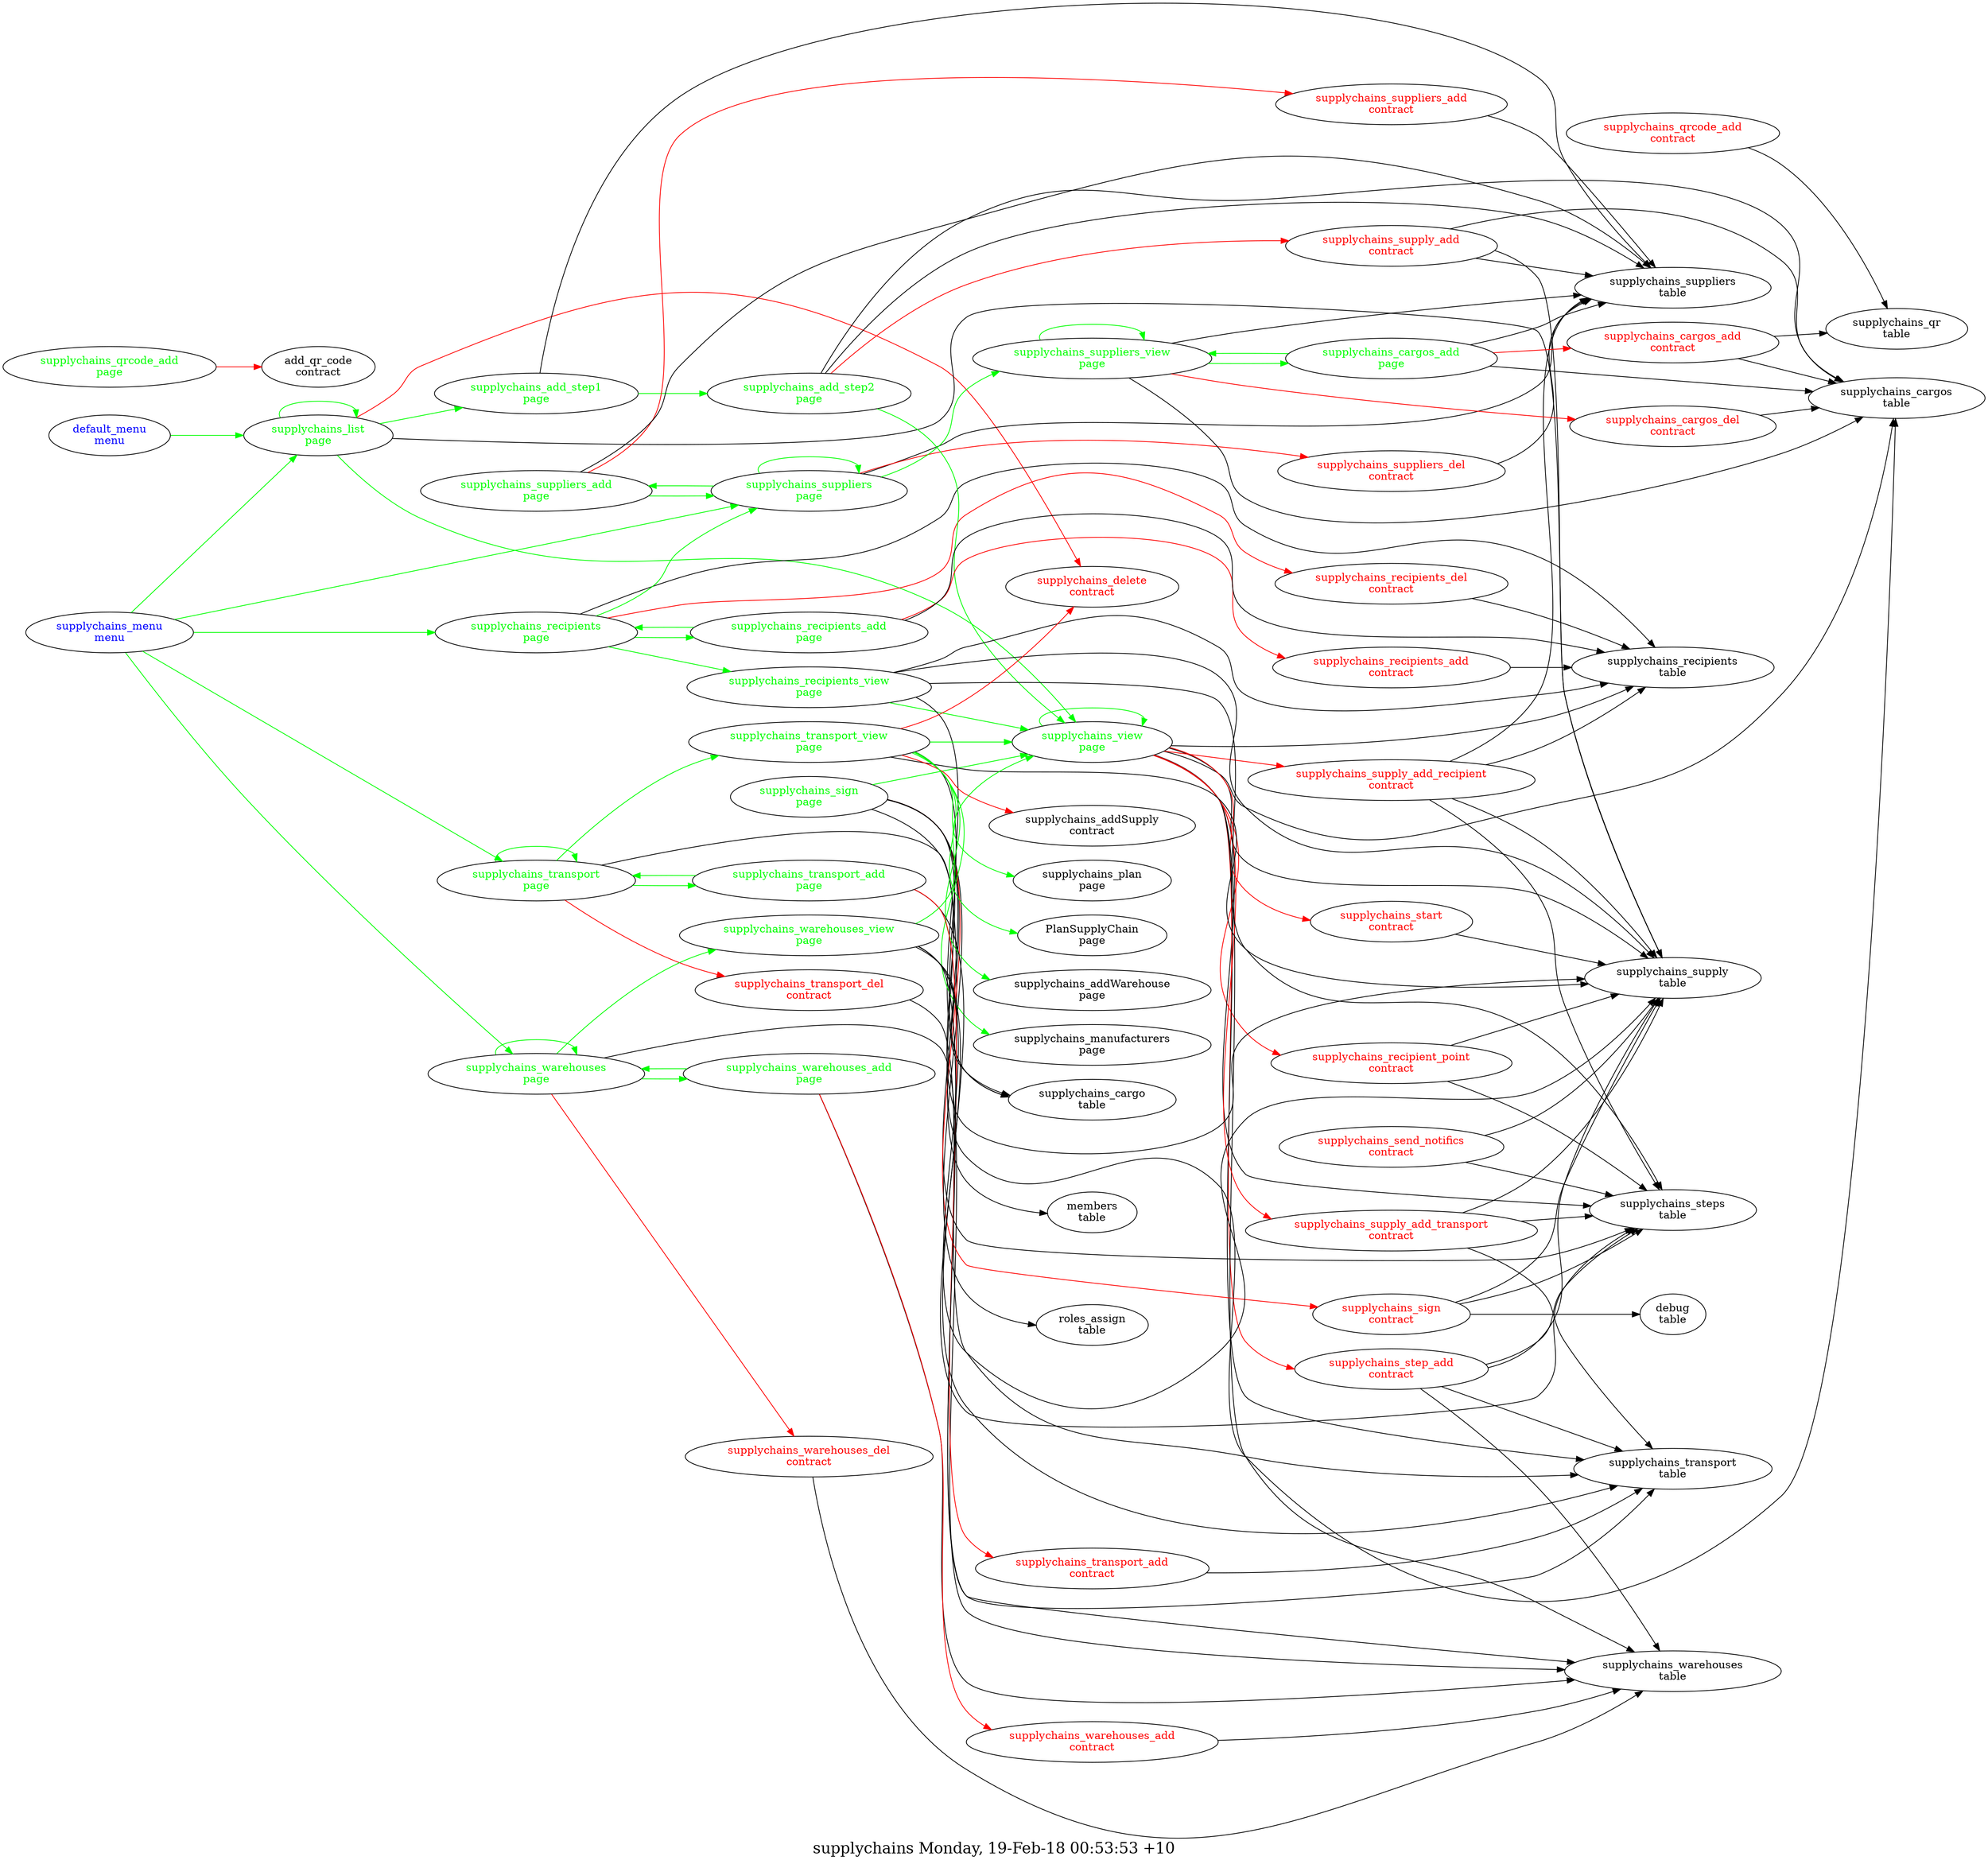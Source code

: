 digraph G {
fontsize="20.0";
label="supplychains Monday, 19-Feb-18 00:53:53 +10";
rankdir=LR;
"supplychains_cargos_add\ncontract" -> "supplychains_qr\ntable"
"supplychains_cargos_add\ncontract" -> "supplychains_cargos\ntable"
"supplychains_cargos_add\ncontract" [fontcolor=red, group=contracts];
"supplychains_cargos_del\ncontract" -> "supplychains_cargos\ntable"
"supplychains_cargos_del\ncontract" [fontcolor=red, group=contracts];
"supplychains_delete\ncontract" [fontcolor=red, group=contracts];
"supplychains_qrcode_add\ncontract" -> "supplychains_qr\ntable"
"supplychains_qrcode_add\ncontract" [fontcolor=red, group=contracts];
"supplychains_recipient_point\ncontract" -> "supplychains_supply\ntable"
"supplychains_recipient_point\ncontract" -> "supplychains_steps\ntable"
"supplychains_recipient_point\ncontract" [fontcolor=red, group=contracts];
"supplychains_recipients_add\ncontract" -> "supplychains_recipients\ntable"
"supplychains_recipients_add\ncontract" [fontcolor=red, group=contracts];
"supplychains_recipients_del\ncontract" -> "supplychains_recipients\ntable"
"supplychains_recipients_del\ncontract" [fontcolor=red, group=contracts];
"supplychains_send_notifics\ncontract" -> "supplychains_supply\ntable"
"supplychains_send_notifics\ncontract" -> "supplychains_steps\ntable"
"supplychains_send_notifics\ncontract" [fontcolor=red, group=contracts];
"supplychains_sign\ncontract" -> "supplychains_steps\ntable"
"supplychains_sign\ncontract" -> "supplychains_supply\ntable"
"supplychains_sign\ncontract" -> "debug\ntable"
"supplychains_sign\ncontract" [fontcolor=red, group=contracts];
"supplychains_start\ncontract" -> "supplychains_supply\ntable"
"supplychains_start\ncontract" [fontcolor=red, group=contracts];
"supplychains_step_add\ncontract" -> "supplychains_supply\ntable"
"supplychains_step_add\ncontract" -> "supplychains_steps\ntable"
"supplychains_step_add\ncontract" -> "supplychains_transport\ntable"
"supplychains_step_add\ncontract" -> "supplychains_warehouses\ntable"
"supplychains_step_add\ncontract" [fontcolor=red, group=contracts];
"supplychains_suppliers_add\ncontract" -> "supplychains_suppliers\ntable"
"supplychains_suppliers_add\ncontract" [fontcolor=red, group=contracts];
"supplychains_suppliers_del\ncontract" -> "supplychains_suppliers\ntable"
"supplychains_suppliers_del\ncontract" [fontcolor=red, group=contracts];
"supplychains_supply_add\ncontract" -> "supplychains_suppliers\ntable"
"supplychains_supply_add\ncontract" -> "supplychains_cargos\ntable"
"supplychains_supply_add\ncontract" -> "supplychains_supply\ntable"
"supplychains_supply_add\ncontract" [fontcolor=red, group=contracts];
"supplychains_supply_add_recipient\ncontract" -> "supplychains_supply\ntable"
"supplychains_supply_add_recipient\ncontract" -> "supplychains_recipients\ntable"
"supplychains_supply_add_recipient\ncontract" -> "supplychains_suppliers\ntable"
"supplychains_supply_add_recipient\ncontract" -> "supplychains_steps\ntable"
"supplychains_supply_add_recipient\ncontract" [fontcolor=red, group=contracts];
"supplychains_supply_add_transport\ncontract" -> "supplychains_supply\ntable"
"supplychains_supply_add_transport\ncontract" -> "supplychains_transport\ntable"
"supplychains_supply_add_transport\ncontract" -> "supplychains_steps\ntable"
"supplychains_supply_add_transport\ncontract" [fontcolor=red, group=contracts];
"supplychains_transport_add\ncontract" -> "supplychains_transport\ntable"
"supplychains_transport_add\ncontract" [fontcolor=red, group=contracts];
"supplychains_transport_del\ncontract" -> "supplychains_transport\ntable"
"supplychains_transport_del\ncontract" [fontcolor=red, group=contracts];
"supplychains_warehouses_add\ncontract" -> "supplychains_warehouses\ntable"
"supplychains_warehouses_add\ncontract" [fontcolor=red, group=contracts];
"supplychains_warehouses_del\ncontract" -> "supplychains_warehouses\ntable"
"supplychains_warehouses_del\ncontract" [fontcolor=red, group=contracts];
"default_menu\nmenu" -> "supplychains_list\npage"  [ color=green ]
"default_menu\nmenu" [fontcolor=blue, group=menus];
"supplychains_menu\nmenu" -> "supplychains_list\npage"  [ color=green ]
"supplychains_menu\nmenu" -> "supplychains_suppliers\npage"  [ color=green ]
"supplychains_menu\nmenu" -> "supplychains_transport\npage"  [ color=green ]
"supplychains_menu\nmenu" -> "supplychains_warehouses\npage"  [ color=green ]
"supplychains_menu\nmenu" -> "supplychains_recipients\npage"  [ color=green ]
"supplychains_menu\nmenu" [fontcolor=blue, group=menus];
"supplychains_add_step1\npage" -> "supplychains_suppliers\ntable"
"supplychains_add_step1\npage" -> "supplychains_add_step2\npage"  [ color=green ]
"supplychains_add_step1\npage" [fontcolor=green, group=pages];
"supplychains_add_step2\npage" -> "supplychains_supply_add\ncontract"  [ color=red ]
"supplychains_add_step2\npage" -> "supplychains_suppliers\ntable"
"supplychains_add_step2\npage" -> "supplychains_cargos\ntable"
"supplychains_add_step2\npage" -> "supplychains_view\npage"  [ color=green ]
"supplychains_add_step2\npage" [fontcolor=green, group=pages];
"supplychains_cargos_add\npage" -> "supplychains_cargos_add\ncontract"  [ color=red ]
"supplychains_cargos_add\npage" -> "supplychains_suppliers\ntable"
"supplychains_cargos_add\npage" -> "supplychains_cargos\ntable"
"supplychains_cargos_add\npage" -> "supplychains_suppliers_view\npage"  [ color=green ]
"supplychains_cargos_add\npage" [fontcolor=green, group=pages];
"supplychains_list\npage" -> "supplychains_delete\ncontract"  [ color=red ]
"supplychains_list\npage" -> "supplychains_supply\ntable"
"supplychains_list\npage" -> "supplychains_view\npage"  [ color=green ]
"supplychains_list\npage" -> "supplychains_list\npage"  [ color=green ]
"supplychains_list\npage" -> "supplychains_add_step1\npage"  [ color=green ]
"supplychains_list\npage" [fontcolor=green, group=pages];
"supplychains_qrcode_add\npage" -> "add_qr_code\ncontract"  [ color=red ]
"supplychains_qrcode_add\npage" [fontcolor=green, group=pages];
"supplychains_recipients\npage" -> "supplychains_recipients_del\ncontract"  [ color=red ]
"supplychains_recipients\npage" -> "supplychains_recipients\ntable"
"supplychains_recipients\npage" -> "supplychains_recipients_view\npage"  [ color=green ]
"supplychains_recipients\npage" -> "supplychains_recipients_add\npage"  [ color=green ]
"supplychains_recipients\npage" -> "supplychains_suppliers\npage"  [ color=green ]
"supplychains_recipients\npage" [fontcolor=green, group=pages];
"supplychains_recipients_add\npage" -> "supplychains_recipients_add\ncontract"  [ color=red ]
"supplychains_recipients_add\npage" -> "supplychains_recipients\ntable"
"supplychains_recipients_add\npage" -> "supplychains_recipients\npage"  [ color=green ]
"supplychains_recipients_add\npage" [fontcolor=green, group=pages];
"supplychains_recipients_view\npage" -> "supplychains_recipients\ntable"
"supplychains_recipients_view\npage" -> "supplychains_supply\ntable"
"supplychains_recipients_view\npage" -> "supplychains_steps\ntable"
"supplychains_recipients_view\npage" -> "supplychains_cargo\ntable"
"supplychains_recipients_view\npage" -> "supplychains_view\npage"  [ color=green ]
"supplychains_recipients_view\npage" [fontcolor=green, group=pages];
"supplychains_sign\npage" -> "supplychains_sign\ncontract"  [ color=red ]
"supplychains_sign\npage" -> "supplychains_supply\ntable"
"supplychains_sign\npage" -> "supplychains_cargos\ntable"
"supplychains_sign\npage" -> "supplychains_steps\ntable"
"supplychains_sign\npage" -> "roles_assign\ntable"
"supplychains_sign\npage" -> "members\ntable"
"supplychains_sign\npage" -> "supplychains_view\npage"  [ color=green ]
"supplychains_sign\npage" [fontcolor=green, group=pages];
"supplychains_suppliers\npage" -> "supplychains_suppliers_del\ncontract"  [ color=red ]
"supplychains_suppliers\npage" -> "supplychains_suppliers\ntable"
"supplychains_suppliers\npage" -> "supplychains_suppliers_view\npage"  [ color=green ]
"supplychains_suppliers\npage" -> "supplychains_suppliers_add\npage"  [ color=green ]
"supplychains_suppliers\npage" -> "supplychains_suppliers\npage"  [ color=green ]
"supplychains_suppliers\npage" [fontcolor=green, group=pages];
"supplychains_suppliers_add\npage" -> "supplychains_suppliers_add\ncontract"  [ color=red ]
"supplychains_suppliers_add\npage" -> "supplychains_suppliers\ntable"
"supplychains_suppliers_add\npage" -> "supplychains_suppliers\npage"  [ color=green ]
"supplychains_suppliers_add\npage" [fontcolor=green, group=pages];
"supplychains_suppliers_view\npage" -> "supplychains_cargos_del\ncontract"  [ color=red ]
"supplychains_suppliers_view\npage" -> "supplychains_suppliers\ntable"
"supplychains_suppliers_view\npage" -> "supplychains_cargos\ntable"
"supplychains_suppliers_view\npage" -> "supplychains_cargos_add\npage"  [ color=green ]
"supplychains_suppliers_view\npage" -> "supplychains_suppliers_view\npage"  [ color=green ]
"supplychains_suppliers_view\npage" [fontcolor=green, group=pages];
"supplychains_transport\npage" -> "supplychains_transport_del\ncontract"  [ color=red ]
"supplychains_transport\npage" -> "supplychains_transport\ntable"
"supplychains_transport\npage" -> "supplychains_transport_view\npage"  [ color=green ]
"supplychains_transport\npage" -> "supplychains_transport_add\npage"  [ color=green ]
"supplychains_transport\npage" -> "supplychains_transport\npage"  [ color=green ]
"supplychains_transport\npage" [fontcolor=green, group=pages];
"supplychains_transport_add\npage" -> "supplychains_transport_add\ncontract"  [ color=red ]
"supplychains_transport_add\npage" -> "supplychains_transport\ntable"
"supplychains_transport_add\npage" -> "supplychains_transport\npage"  [ color=green ]
"supplychains_transport_add\npage" [fontcolor=green, group=pages];
"supplychains_transport_view\npage" -> "supplychains_addSupply\ncontract"  [ color=red ]
"supplychains_transport_view\npage" -> "supplychains_delete\ncontract"  [ color=red ]
"supplychains_transport_view\npage" -> "supplychains_cargo\ntable"
"supplychains_transport_view\npage" -> "supplychains_supply\ntable"
"supplychains_transport_view\npage" -> "supplychains_view\npage"  [ color=green ]
"supplychains_transport_view\npage" -> "supplychains_plan\npage"  [ color=green ]
"supplychains_transport_view\npage" -> "PlanSupplyChain\npage"  [ color=green ]
"supplychains_transport_view\npage" -> "supplychains_addWarehouse\npage"  [ color=green ]
"supplychains_transport_view\npage" -> "supplychains_manufacturers\npage"  [ color=green ]
"supplychains_transport_view\npage" [fontcolor=green, group=pages];
"supplychains_view\npage" -> "supplychains_step_add\ncontract"  [ color=red ]
"supplychains_view\npage" -> "supplychains_supply_add_recipient\ncontract"  [ color=red ]
"supplychains_view\npage" -> "supplychains_supply_add_transport\ncontract"  [ color=red ]
"supplychains_view\npage" -> "supplychains_recipient_point\ncontract"  [ color=red ]
"supplychains_view\npage" -> "supplychains_start\ncontract"  [ color=red ]
"supplychains_view\npage" -> "supplychains_supply\ntable"
"supplychains_view\npage" -> "supplychains_cargos\ntable"
"supplychains_view\npage" -> "supplychains_steps\ntable"
"supplychains_view\npage" -> "supplychains_recipients\ntable"
"supplychains_view\npage" -> "supplychains_transport\ntable"
"supplychains_view\npage" -> "supplychains_warehouses\ntable"
"supplychains_view\npage" -> "supplychains_view\npage"  [ color=green ]
"supplychains_view\npage" [fontcolor=green, group=pages];
"supplychains_warehouses\npage" -> "supplychains_warehouses_del\ncontract"  [ color=red ]
"supplychains_warehouses\npage" -> "supplychains_warehouses\ntable"
"supplychains_warehouses\npage" -> "supplychains_warehouses_view\npage"  [ color=green ]
"supplychains_warehouses\npage" -> "supplychains_warehouses_add\npage"  [ color=green ]
"supplychains_warehouses\npage" -> "supplychains_warehouses\npage"  [ color=green ]
"supplychains_warehouses\npage" [fontcolor=green, group=pages];
"supplychains_warehouses_add\npage" -> "supplychains_warehouses_add\ncontract"  [ color=red ]
"supplychains_warehouses_add\npage" -> "supplychains_warehouses\ntable"
"supplychains_warehouses_add\npage" -> "supplychains_warehouses\npage"  [ color=green ]
"supplychains_warehouses_add\npage" [fontcolor=green, group=pages];
"supplychains_warehouses_view\npage" -> "supplychains_warehouses\ntable"
"supplychains_warehouses_view\npage" -> "supplychains_supply\ntable"
"supplychains_warehouses_view\npage" -> "supplychains_steps\ntable"
"supplychains_warehouses_view\npage" -> "supplychains_cargo\ntable"
"supplychains_warehouses_view\npage" -> "supplychains_view\npage"  [ color=green ]
"supplychains_warehouses_view\npage" [fontcolor=green, group=pages];
}
